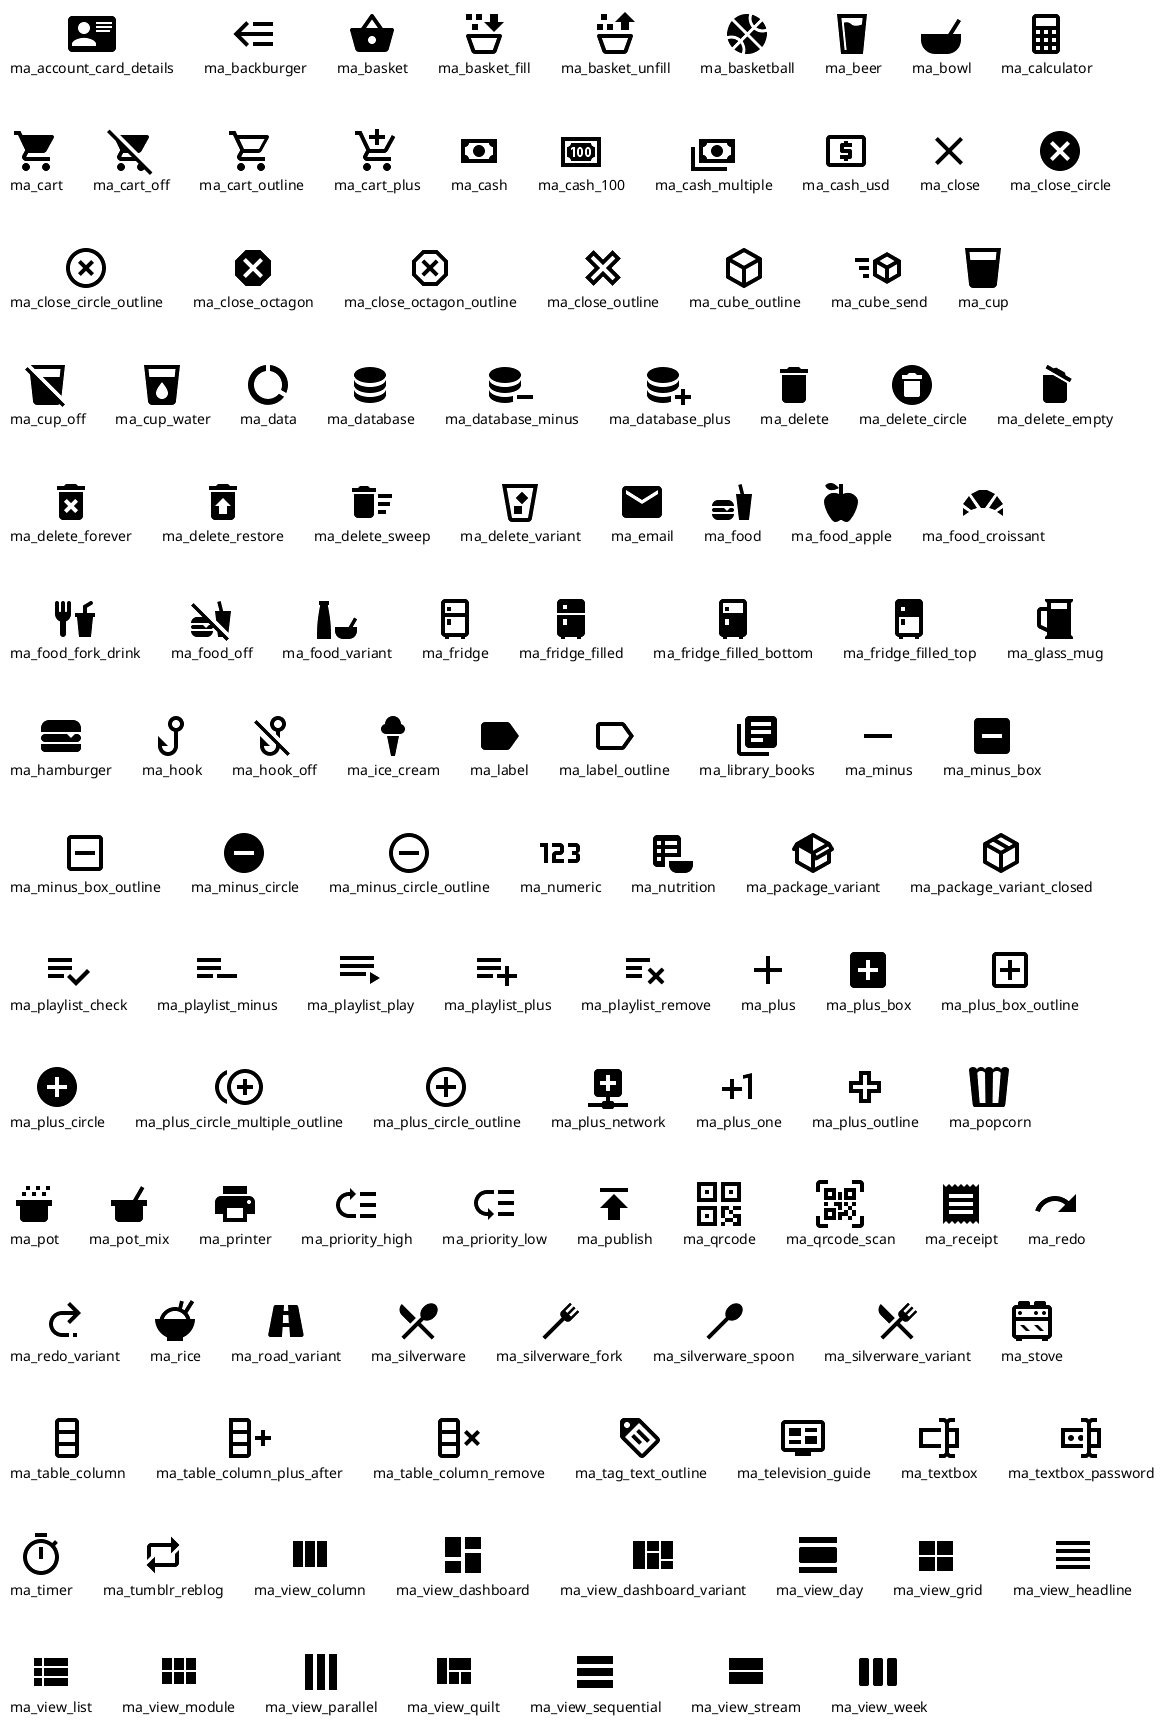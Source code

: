 @startuml
!include <material/account_card_details>
!include <material/beer>
!include <material/backburger>
!include <material/basket>
!include <material/basketball>
!include <material/basket_fill>
!include <material/basket_unfill> 
!include <material/bowl>
!include <material/calculator>
!include <material/cart>
!include <material/cart_off>
!include <material/cart_outline>
!include <material/cart_plus>
!include <material/cash>
!include <material/cash_100>
!include <material/cash_multiple>
!include <material/cash_usd>
!include <material/close>
!include <material/close_circle>
!include <material/close_circle_outline>
!include <material/close_octagon>
!include <material/close_octagon_outline>
!include <material/close_outline>
!include <material/cup>
!include <material/cube_outline>
!include <material/cube_send>
!include <material/cup_off>
!include <material/cup_water>
!include <material/data>
!include <material/database>
!include <material/database_minus>
!include <material/database_plus>
!include <material/delete>
!include <material/delete_circle>
!include <material/delete_empty>
!include <material/delete_forever>
!include <material/delete_restore>
!include <material/delete_sweep>
!include <material/delete_variant>
!include <material/email>
!include <material/ice_cream> 
'!include <material/forest>
!include <material/food>
!include <material/food_apple>
!include <material/food_croissant>
!include <material/food_fork_drink>
!include <material/food_off>
!include <material/food_variant>
!include <material/fridge>
!include <material/fridge_filled>
!include <material/fridge_filled_bottom>
!include <material/fridge_filled_top>
!include <material/glass_mug>
!include <material/hamburger>
!include <material/hook>
!include <material/hook_off>
!include <material/label>
!include <material/label_outline>
!include <material/library_books>
!include <material/minus>
!include <material/minus_box>
!include <material/minus_box_outline>
!include <material/minus_circle>
!include <material/minus_circle_outline>
!include <material/numeric>
!include <material/nutrition>
!include <material/package_variant>
!include <material/package_variant_closed> 
!include <material/playlist_check>
!include <material/playlist_minus>
!include <material/playlist_play>
!include <material/playlist_plus>
!include <material/playlist_remove>
!include <material/plus>
!include <material/plus_box>
!include <material/plus_box_outline>
!include <material/plus_circle>
!include <material/plus_circle_multiple_outline>
!include <material/plus_circle_outline>
!include <material/plus_network>
!include <material/plus_one>
!include <material/plus_outline>
!include <material/popcorn>
!include <material/pot>
!include <material/pot_mix>
!include <material/printer>
!include <material/priority_high>
!include <material/priority_low>
!include <material/publish>
!include <material/qrcode>
!include <material/qrcode_scan> 
!include <material/receipt>
!include <material/redo>
!include <material/redo_variant>
!include <material/rice>
!include <material/road_variant>
!include <material/silverware>
!include <material/silverware_fork>
!include <material/silverware_spoon>
!include <material/silverware_variant>
!include <material/stove>
!include <material/table_column>
!include <material/table_column_plus_after>
!include <material/table_column_remove>
!include <material/tag_text_outline>
!include <material/television_guide>
!include <material/textbox>
!include <material/textbox_password>
!include <material/timer>
!include <material/tumblr_reblog>
!include <material/view_column>
!include <material/view_dashboard>
!include <material/view_dashboard_variant>
!include <material/view_day>
!include <material/view_grid>
!include <material/view_headline>
!include <material/view_list>
!include <material/view_module>
!include <material/view_parallel>
!include <material/view_quilt>
!include <material/view_sequential>
!include <material/view_stream>
!include <material/view_week>
listsprites
@enduml